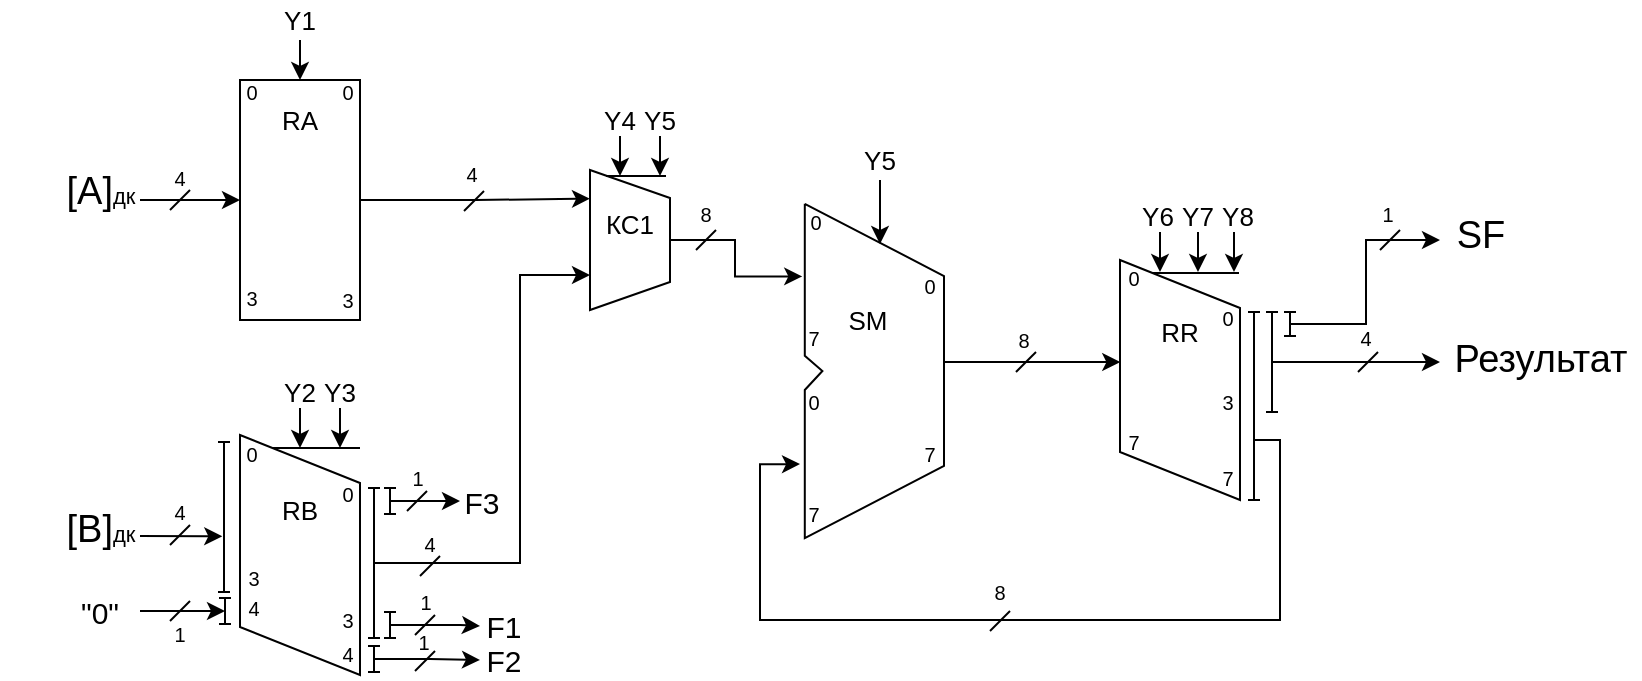 <mxfile version="12.3.2" type="device" pages="1"><diagram id="UDKq7_Os_IAYumSqIr6m" name="Page-1"><mxGraphModel dx="1277" dy="299" grid="1" gridSize="10" guides="1" tooltips="1" connect="1" arrows="1" fold="1" page="1" pageScale="1" pageWidth="827" pageHeight="1169" math="0" shadow="0"><root><mxCell id="0"/><mxCell id="1" parent="0"/><mxCell id="Xvsq2ifQtPPrCGwNNeNJ-25" style="edgeStyle=orthogonalEdgeStyle;rounded=0;orthogonalLoop=1;jettySize=auto;html=1;exitX=0.5;exitY=0;exitDx=0;exitDy=0;entryX=0.204;entryY=0.971;entryDx=0;entryDy=0;entryPerimeter=0;" edge="1" parent="1"><mxGeometry relative="1" as="geometry"><mxPoint x="160" y="260" as="sourcePoint"/><mxPoint x="275" y="259.333" as="targetPoint"/><Array as="points"><mxPoint x="218" y="260"/><mxPoint x="218" y="259"/></Array></mxGeometry></mxCell><mxCell id="Xvsq2ifQtPPrCGwNNeNJ-16" style="edgeStyle=orthogonalEdgeStyle;rounded=0;orthogonalLoop=1;jettySize=auto;html=1;entryX=0.5;entryY=1;entryDx=0;entryDy=0;exitX=0.896;exitY=0.474;exitDx=0;exitDy=0;exitPerimeter=0;" edge="1" parent="1"><mxGeometry relative="1" as="geometry"><mxPoint x="451.571" y="341.048" as="sourcePoint"/><mxPoint x="540.143" y="341.048" as="targetPoint"/><Array as="points"><mxPoint x="453" y="341"/></Array></mxGeometry></mxCell><mxCell id="Xvsq2ifQtPPrCGwNNeNJ-5" value="" style="shape=stencil(pZLLDsIgEEW/hj1laLRLg/ofTYpCRGgo9fH38kgTsdFISFgwczlzCVwEbBL9yBHBk7Pmwu9ycALBHhEiteBWOr9DcEB458+EBexkLD9bM+shExZ57MOElbDIV3MLdo9kAmE8wc9UNbE6/qCV1G90hzOc4Dp+U8rnt992VXhb6t7QjKdtlT0tffx/vw6Y738JhQ+TVCpF75OO3CprsZsyGxsv);fillColor=none;" vertex="1" parent="1"><mxGeometry x="380" y="260" width="80" height="190" as="geometry"/></mxCell><mxCell id="Xvsq2ifQtPPrCGwNNeNJ-6" value="" style="shape=parallelogram;perimeter=parallelogramPerimeter;whiteSpace=wrap;html=1;fillColor=none;rotation=90;" vertex="1" parent="1"><mxGeometry x="70" y="407.5" width="120" height="60" as="geometry"/></mxCell><mxCell id="Xvsq2ifQtPPrCGwNNeNJ-7" value="" style="rounded=0;whiteSpace=wrap;html=1;fillColor=none;rotation=90;" vertex="1" parent="1"><mxGeometry x="70" y="230" width="120" height="60" as="geometry"/></mxCell><mxCell id="Xvsq2ifQtPPrCGwNNeNJ-15" style="edgeStyle=orthogonalEdgeStyle;rounded=0;orthogonalLoop=1;jettySize=auto;html=1;exitX=0.681;exitY=0.532;exitDx=0;exitDy=0;entryX=0;entryY=0.695;entryDx=0;entryDy=0;entryPerimeter=0;exitPerimeter=0;" edge="1" parent="1" source="Xvsq2ifQtPPrCGwNNeNJ-30" target="Xvsq2ifQtPPrCGwNNeNJ-5"><mxGeometry relative="1" as="geometry"><Array as="points"><mxPoint x="620" y="380"/><mxPoint x="620" y="470"/><mxPoint x="360" y="470"/><mxPoint x="360" y="392"/></Array></mxGeometry></mxCell><mxCell id="Xvsq2ifQtPPrCGwNNeNJ-8" value="" style="shape=parallelogram;perimeter=parallelogramPerimeter;whiteSpace=wrap;html=1;fillColor=none;rotation=90;" vertex="1" parent="1"><mxGeometry x="510" y="320" width="120" height="60" as="geometry"/></mxCell><mxCell id="Xvsq2ifQtPPrCGwNNeNJ-28" style="edgeStyle=orthogonalEdgeStyle;rounded=0;orthogonalLoop=1;jettySize=auto;html=1;exitX=0.5;exitY=0;exitDx=0;exitDy=0;entryX=0.014;entryY=0.201;entryDx=0;entryDy=0;entryPerimeter=0;" edge="1" parent="1" source="Xvsq2ifQtPPrCGwNNeNJ-9" target="Xvsq2ifQtPPrCGwNNeNJ-5"><mxGeometry relative="1" as="geometry"><mxPoint x="374.429" y="298.143" as="targetPoint"/><Array as="points"/></mxGeometry></mxCell><mxCell id="Xvsq2ifQtPPrCGwNNeNJ-9" value="" style="shape=trapezoid;perimeter=trapezoidPerimeter;whiteSpace=wrap;html=1;fillColor=none;rotation=90;" vertex="1" parent="1"><mxGeometry x="260" y="260" width="70" height="40" as="geometry"/></mxCell><mxCell id="Xvsq2ifQtPPrCGwNNeNJ-13" value="" style="endArrow=classic;html=1;entryX=0.5;entryY=1;entryDx=0;entryDy=0;" edge="1" parent="1" target="Xvsq2ifQtPPrCGwNNeNJ-7"><mxGeometry width="50" height="50" relative="1" as="geometry"><mxPoint x="50" y="260" as="sourcePoint"/><mxPoint x="150" y="520" as="targetPoint"/><Array as="points"/></mxGeometry></mxCell><mxCell id="Xvsq2ifQtPPrCGwNNeNJ-14" value="" style="endArrow=classic;html=1;entryX=0.629;entryY=0.81;entryDx=0;entryDy=0;entryPerimeter=0;" edge="1" parent="1"><mxGeometry width="50" height="50" relative="1" as="geometry"><mxPoint x="50" y="428" as="sourcePoint"/><mxPoint x="91.14" y="428.175" as="targetPoint"/><Array as="points"/></mxGeometry></mxCell><mxCell id="Xvsq2ifQtPPrCGwNNeNJ-23" style="edgeStyle=orthogonalEdgeStyle;rounded=0;orthogonalLoop=1;jettySize=auto;html=1;exitX=0.5;exitY=0.5;exitDx=0;exitDy=0;exitPerimeter=0;entryX=0.75;entryY=1;entryDx=0;entryDy=0;" edge="1" parent="1" source="Xvsq2ifQtPPrCGwNNeNJ-17" target="Xvsq2ifQtPPrCGwNNeNJ-9"><mxGeometry relative="1" as="geometry"><mxPoint x="230.0" y="441.519" as="targetPoint"/><Array as="points"><mxPoint x="240" y="442"/><mxPoint x="240" y="298"/></Array></mxGeometry></mxCell><mxCell id="Xvsq2ifQtPPrCGwNNeNJ-17" value="" style="shape=crossbar;whiteSpace=wrap;html=1;rounded=1;fillColor=none;rotation=90;" vertex="1" parent="1"><mxGeometry x="129.5" y="438.5" width="75" height="6" as="geometry"/></mxCell><mxCell id="Xvsq2ifQtPPrCGwNNeNJ-21" style="edgeStyle=orthogonalEdgeStyle;rounded=0;orthogonalLoop=1;jettySize=auto;html=1;exitX=0.5;exitY=0.5;exitDx=0;exitDy=0;exitPerimeter=0;" edge="1" parent="1" source="Xvsq2ifQtPPrCGwNNeNJ-18"><mxGeometry relative="1" as="geometry"><mxPoint x="220" y="490" as="targetPoint"/><Array as="points"><mxPoint x="195" y="490"/></Array></mxGeometry></mxCell><mxCell id="Xvsq2ifQtPPrCGwNNeNJ-18" value="" style="shape=crossbar;whiteSpace=wrap;html=1;rounded=1;fillColor=none;rotation=90;" vertex="1" parent="1"><mxGeometry x="160.5" y="486.5" width="13" height="6" as="geometry"/></mxCell><mxCell id="Xvsq2ifQtPPrCGwNNeNJ-22" style="edgeStyle=orthogonalEdgeStyle;rounded=0;orthogonalLoop=1;jettySize=auto;html=1;exitX=0.5;exitY=0.5;exitDx=0;exitDy=0;exitPerimeter=0;" edge="1" parent="1" source="Xvsq2ifQtPPrCGwNNeNJ-19"><mxGeometry relative="1" as="geometry"><mxPoint x="220" y="473" as="targetPoint"/><Array as="points"><mxPoint x="210" y="473"/><mxPoint x="210" y="473"/></Array></mxGeometry></mxCell><mxCell id="Xvsq2ifQtPPrCGwNNeNJ-19" value="" style="shape=crossbar;whiteSpace=wrap;html=1;rounded=1;fillColor=none;rotation=90;" vertex="1" parent="1"><mxGeometry x="168.5" y="469.5" width="13" height="6" as="geometry"/></mxCell><mxCell id="Xvsq2ifQtPPrCGwNNeNJ-24" style="edgeStyle=orthogonalEdgeStyle;rounded=0;orthogonalLoop=1;jettySize=auto;html=1;exitX=0.5;exitY=0.5;exitDx=0;exitDy=0;exitPerimeter=0;" edge="1" parent="1" source="Xvsq2ifQtPPrCGwNNeNJ-20"><mxGeometry relative="1" as="geometry"><mxPoint x="210" y="410.5" as="targetPoint"/></mxGeometry></mxCell><mxCell id="Xvsq2ifQtPPrCGwNNeNJ-20" value="" style="shape=crossbar;whiteSpace=wrap;html=1;rounded=1;fillColor=none;rotation=90;" vertex="1" parent="1"><mxGeometry x="168.5" y="407.5" width="13" height="6" as="geometry"/></mxCell><mxCell id="Xvsq2ifQtPPrCGwNNeNJ-30" value="" style="shape=crossbar;whiteSpace=wrap;html=1;rounded=1;fillColor=none;rotation=90;" vertex="1" parent="1"><mxGeometry x="560" y="360" width="94" height="6" as="geometry"/></mxCell><mxCell id="Xvsq2ifQtPPrCGwNNeNJ-33" style="edgeStyle=orthogonalEdgeStyle;rounded=0;orthogonalLoop=1;jettySize=auto;html=1;exitX=0.5;exitY=0.5;exitDx=0;exitDy=0;exitPerimeter=0;" edge="1" parent="1" source="Xvsq2ifQtPPrCGwNNeNJ-31"><mxGeometry relative="1" as="geometry"><mxPoint x="700" y="341" as="targetPoint"/></mxGeometry></mxCell><mxCell id="Xvsq2ifQtPPrCGwNNeNJ-31" value="" style="shape=crossbar;whiteSpace=wrap;html=1;rounded=1;fillColor=none;rotation=90;" vertex="1" parent="1"><mxGeometry x="591" y="338" width="50" height="6" as="geometry"/></mxCell><mxCell id="Xvsq2ifQtPPrCGwNNeNJ-34" style="edgeStyle=orthogonalEdgeStyle;rounded=0;orthogonalLoop=1;jettySize=auto;html=1;exitX=0.5;exitY=0.5;exitDx=0;exitDy=0;exitPerimeter=0;" edge="1" parent="1" source="Xvsq2ifQtPPrCGwNNeNJ-32"><mxGeometry relative="1" as="geometry"><mxPoint x="700" y="280" as="targetPoint"/><Array as="points"><mxPoint x="663" y="322"/><mxPoint x="663" y="280"/><mxPoint x="700" y="280"/></Array></mxGeometry></mxCell><mxCell id="Xvsq2ifQtPPrCGwNNeNJ-32" value="" style="shape=crossbar;whiteSpace=wrap;html=1;rounded=1;fillColor=none;rotation=90;" vertex="1" parent="1"><mxGeometry x="619" y="319" width="12" height="6" as="geometry"/></mxCell><mxCell id="Xvsq2ifQtPPrCGwNNeNJ-35" value="" style="endArrow=none;html=1;" edge="1" parent="1"><mxGeometry width="50" height="50" relative="1" as="geometry"><mxPoint x="116.5" y="384" as="sourcePoint"/><mxPoint x="160" y="384" as="targetPoint"/></mxGeometry></mxCell><mxCell id="Xvsq2ifQtPPrCGwNNeNJ-36" value="" style="endArrow=none;html=1;" edge="1" parent="1"><mxGeometry width="50" height="50" relative="1" as="geometry"><mxPoint x="283" y="248" as="sourcePoint"/><mxPoint x="313" y="248" as="targetPoint"/></mxGeometry></mxCell><mxCell id="Xvsq2ifQtPPrCGwNNeNJ-37" value="" style="endArrow=none;html=1;" edge="1" parent="1"><mxGeometry width="50" height="50" relative="1" as="geometry"><mxPoint x="556" y="296.5" as="sourcePoint"/><mxPoint x="599.5" y="296.5" as="targetPoint"/></mxGeometry></mxCell><mxCell id="Xvsq2ifQtPPrCGwNNeNJ-39" value="" style="endArrow=classic;html=1;entryX=0;entryY=0.5;entryDx=0;entryDy=0;" edge="1" parent="1" target="Xvsq2ifQtPPrCGwNNeNJ-7"><mxGeometry width="50" height="50" relative="1" as="geometry"><mxPoint x="130" y="180" as="sourcePoint"/><mxPoint x="160" y="130" as="targetPoint"/></mxGeometry></mxCell><mxCell id="Xvsq2ifQtPPrCGwNNeNJ-40" value="" style="endArrow=classic;html=1;entryX=0;entryY=0.5;entryDx=0;entryDy=0;" edge="1" parent="1"><mxGeometry width="50" height="50" relative="1" as="geometry"><mxPoint x="290" y="228" as="sourcePoint"/><mxPoint x="290" y="248" as="targetPoint"/></mxGeometry></mxCell><mxCell id="Xvsq2ifQtPPrCGwNNeNJ-41" value="" style="endArrow=classic;html=1;entryX=0;entryY=0.5;entryDx=0;entryDy=0;" edge="1" parent="1"><mxGeometry width="50" height="50" relative="1" as="geometry"><mxPoint x="310" y="228" as="sourcePoint"/><mxPoint x="310" y="248" as="targetPoint"/></mxGeometry></mxCell><mxCell id="Xvsq2ifQtPPrCGwNNeNJ-42" value="" style="endArrow=classic;html=1;entryX=0;entryY=0.5;entryDx=0;entryDy=0;" edge="1" parent="1"><mxGeometry width="50" height="50" relative="1" as="geometry"><mxPoint x="420" y="250" as="sourcePoint"/><mxPoint x="420" y="282" as="targetPoint"/></mxGeometry></mxCell><mxCell id="Xvsq2ifQtPPrCGwNNeNJ-43" value="" style="endArrow=classic;html=1;entryX=0;entryY=0.5;entryDx=0;entryDy=0;" edge="1" parent="1"><mxGeometry width="50" height="50" relative="1" as="geometry"><mxPoint x="579" y="276" as="sourcePoint"/><mxPoint x="579" y="296" as="targetPoint"/></mxGeometry></mxCell><mxCell id="Xvsq2ifQtPPrCGwNNeNJ-44" value="" style="endArrow=classic;html=1;entryX=0;entryY=0.5;entryDx=0;entryDy=0;" edge="1" parent="1"><mxGeometry width="50" height="50" relative="1" as="geometry"><mxPoint x="597" y="276" as="sourcePoint"/><mxPoint x="597" y="296" as="targetPoint"/></mxGeometry></mxCell><mxCell id="Xvsq2ifQtPPrCGwNNeNJ-45" value="" style="endArrow=classic;html=1;entryX=0;entryY=0.5;entryDx=0;entryDy=0;" edge="1" parent="1"><mxGeometry width="50" height="50" relative="1" as="geometry"><mxPoint x="560" y="276" as="sourcePoint"/><mxPoint x="560" y="296" as="targetPoint"/></mxGeometry></mxCell><mxCell id="Xvsq2ifQtPPrCGwNNeNJ-48" value="" style="endArrow=classic;html=1;entryX=0;entryY=0.5;entryDx=0;entryDy=0;" edge="1" parent="1"><mxGeometry width="50" height="50" relative="1" as="geometry"><mxPoint x="130" y="364" as="sourcePoint"/><mxPoint x="130" y="384" as="targetPoint"/></mxGeometry></mxCell><mxCell id="Xvsq2ifQtPPrCGwNNeNJ-49" value="" style="endArrow=classic;html=1;entryX=0;entryY=0.5;entryDx=0;entryDy=0;" edge="1" parent="1"><mxGeometry width="50" height="50" relative="1" as="geometry"><mxPoint x="150" y="364" as="sourcePoint"/><mxPoint x="150" y="384" as="targetPoint"/></mxGeometry></mxCell><mxCell id="Xvsq2ifQtPPrCGwNNeNJ-50" value="" style="shape=crossbar;whiteSpace=wrap;html=1;rounded=1;fillColor=none;rotation=90;" vertex="1" parent="1"><mxGeometry x="86" y="462.5" width="13" height="6" as="geometry"/></mxCell><mxCell id="Xvsq2ifQtPPrCGwNNeNJ-51" value="" style="endArrow=classic;html=1;entryX=0.5;entryY=1;entryDx=0;entryDy=0;exitX=1;exitY=0.5;exitDx=0;exitDy=0;" edge="1" parent="1" source="Xvsq2ifQtPPrCGwNNeNJ-54"><mxGeometry width="50" height="50" relative="1" as="geometry"><mxPoint x="50" y="466" as="sourcePoint"/><mxPoint x="92.5" y="465.5" as="targetPoint"/><Array as="points"/></mxGeometry></mxCell><mxCell id="Xvsq2ifQtPPrCGwNNeNJ-52" value="[A]&lt;span style=&quot;font-size: 11px&quot;&gt;дк&lt;/span&gt;" style="text;strokeColor=none;fillColor=none;html=1;fontSize=19;fontStyle=0;verticalAlign=middle;align=center;" vertex="1" parent="1"><mxGeometry x="-20" y="236" width="100" height="40" as="geometry"/></mxCell><mxCell id="Xvsq2ifQtPPrCGwNNeNJ-53" value="[B]&lt;span style=&quot;font-size: 11px&quot;&gt;дк&lt;/span&gt;" style="text;strokeColor=none;fillColor=none;html=1;fontSize=19;fontStyle=0;verticalAlign=middle;align=center;" vertex="1" parent="1"><mxGeometry x="-20" y="404.5" width="100" height="40" as="geometry"/></mxCell><mxCell id="Xvsq2ifQtPPrCGwNNeNJ-54" value="&quot;0&quot;" style="text;html=1;strokeColor=none;fillColor=none;align=center;verticalAlign=middle;whiteSpace=wrap;rounded=0;fontSize=15;" vertex="1" parent="1"><mxGeometry x="10" y="455.5" width="40" height="20" as="geometry"/></mxCell><mxCell id="Xvsq2ifQtPPrCGwNNeNJ-55" value="F1" style="text;html=1;strokeColor=none;fillColor=none;align=center;verticalAlign=middle;whiteSpace=wrap;rounded=0;fontSize=15;" vertex="1" parent="1"><mxGeometry x="212" y="462.5" width="40" height="20" as="geometry"/></mxCell><mxCell id="Xvsq2ifQtPPrCGwNNeNJ-56" value="F2" style="text;html=1;strokeColor=none;fillColor=none;align=center;verticalAlign=middle;whiteSpace=wrap;rounded=0;fontSize=15;" vertex="1" parent="1"><mxGeometry x="212" y="479.5" width="40" height="20" as="geometry"/></mxCell><mxCell id="Xvsq2ifQtPPrCGwNNeNJ-57" value="F3" style="text;html=1;strokeColor=none;fillColor=none;align=center;verticalAlign=middle;whiteSpace=wrap;rounded=0;fontSize=15;" vertex="1" parent="1"><mxGeometry x="201" y="400.5" width="40" height="20" as="geometry"/></mxCell><mxCell id="Xvsq2ifQtPPrCGwNNeNJ-58" value="Y1" style="text;html=1;strokeColor=none;fillColor=none;align=center;verticalAlign=middle;whiteSpace=wrap;rounded=0;fontSize=13;" vertex="1" parent="1"><mxGeometry x="110" y="160" width="40" height="20" as="geometry"/></mxCell><mxCell id="Xvsq2ifQtPPrCGwNNeNJ-59" value="Y2" style="text;html=1;strokeColor=none;fillColor=none;align=center;verticalAlign=middle;whiteSpace=wrap;rounded=0;fontSize=13;" vertex="1" parent="1"><mxGeometry x="109.5" y="346" width="40" height="20" as="geometry"/></mxCell><mxCell id="Xvsq2ifQtPPrCGwNNeNJ-60" value="Y3" style="text;html=1;strokeColor=none;fillColor=none;align=center;verticalAlign=middle;whiteSpace=wrap;rounded=0;fontSize=13;" vertex="1" parent="1"><mxGeometry x="130" y="346" width="40" height="20" as="geometry"/></mxCell><mxCell id="Xvsq2ifQtPPrCGwNNeNJ-61" value="Y4" style="text;html=1;strokeColor=none;fillColor=none;align=center;verticalAlign=middle;whiteSpace=wrap;rounded=0;fontSize=13;" vertex="1" parent="1"><mxGeometry x="270" y="210" width="40" height="20" as="geometry"/></mxCell><mxCell id="Xvsq2ifQtPPrCGwNNeNJ-62" value="Y5" style="text;html=1;strokeColor=none;fillColor=none;align=center;verticalAlign=middle;whiteSpace=wrap;rounded=0;fontSize=13;" vertex="1" parent="1"><mxGeometry x="290" y="210" width="40" height="20" as="geometry"/></mxCell><mxCell id="Xvsq2ifQtPPrCGwNNeNJ-63" value="Y5" style="text;html=1;strokeColor=none;fillColor=none;align=center;verticalAlign=middle;whiteSpace=wrap;rounded=0;fontSize=13;" vertex="1" parent="1"><mxGeometry x="400" y="230" width="40" height="20" as="geometry"/></mxCell><mxCell id="Xvsq2ifQtPPrCGwNNeNJ-64" value="Y6" style="text;html=1;strokeColor=none;fillColor=none;align=center;verticalAlign=middle;whiteSpace=wrap;rounded=0;fontSize=13;" vertex="1" parent="1"><mxGeometry x="539" y="258" width="40" height="20" as="geometry"/></mxCell><mxCell id="Xvsq2ifQtPPrCGwNNeNJ-65" value="Y7" style="text;html=1;strokeColor=none;fillColor=none;align=center;verticalAlign=middle;whiteSpace=wrap;rounded=0;fontSize=13;" vertex="1" parent="1"><mxGeometry x="559" y="258" width="40" height="20" as="geometry"/></mxCell><mxCell id="Xvsq2ifQtPPrCGwNNeNJ-66" value="Y8" style="text;html=1;strokeColor=none;fillColor=none;align=center;verticalAlign=middle;whiteSpace=wrap;rounded=0;fontSize=13;" vertex="1" parent="1"><mxGeometry x="579" y="258" width="40" height="20" as="geometry"/></mxCell><mxCell id="Xvsq2ifQtPPrCGwNNeNJ-67" value="" style="endArrow=none;html=1;fontSize=13;" edge="1" parent="1"><mxGeometry width="50" height="50" relative="1" as="geometry"><mxPoint x="475" y="475.5" as="sourcePoint"/><mxPoint x="485" y="465.5" as="targetPoint"/></mxGeometry></mxCell><mxCell id="Xvsq2ifQtPPrCGwNNeNJ-68" value="" style="endArrow=none;html=1;fontSize=13;" edge="1" parent="1"><mxGeometry width="50" height="50" relative="1" as="geometry"><mxPoint x="488" y="346" as="sourcePoint"/><mxPoint x="498" y="336" as="targetPoint"/></mxGeometry></mxCell><mxCell id="Xvsq2ifQtPPrCGwNNeNJ-69" value="" style="endArrow=none;html=1;fontSize=13;" edge="1" parent="1"><mxGeometry width="50" height="50" relative="1" as="geometry"><mxPoint x="190" y="448" as="sourcePoint"/><mxPoint x="200" y="438" as="targetPoint"/></mxGeometry></mxCell><mxCell id="Xvsq2ifQtPPrCGwNNeNJ-70" value="" style="endArrow=none;html=1;fontSize=13;" edge="1" parent="1"><mxGeometry width="50" height="50" relative="1" as="geometry"><mxPoint x="183.5" y="415.5" as="sourcePoint"/><mxPoint x="193.5" y="405.5" as="targetPoint"/></mxGeometry></mxCell><mxCell id="Xvsq2ifQtPPrCGwNNeNJ-71" value="" style="endArrow=none;html=1;fontSize=13;" edge="1" parent="1"><mxGeometry width="50" height="50" relative="1" as="geometry"><mxPoint x="187.5" y="477.5" as="sourcePoint"/><mxPoint x="197.5" y="467.5" as="targetPoint"/></mxGeometry></mxCell><mxCell id="Xvsq2ifQtPPrCGwNNeNJ-72" value="" style="endArrow=none;html=1;fontSize=13;" edge="1" parent="1"><mxGeometry width="50" height="50" relative="1" as="geometry"><mxPoint x="187.5" y="495.5" as="sourcePoint"/><mxPoint x="197.5" y="485.5" as="targetPoint"/></mxGeometry></mxCell><mxCell id="Xvsq2ifQtPPrCGwNNeNJ-73" value="" style="endArrow=none;html=1;fontSize=13;" edge="1" parent="1"><mxGeometry width="50" height="50" relative="1" as="geometry"><mxPoint x="212" y="265.5" as="sourcePoint"/><mxPoint x="222" y="255.5" as="targetPoint"/></mxGeometry></mxCell><mxCell id="Xvsq2ifQtPPrCGwNNeNJ-75" value="" style="endArrow=none;html=1;fontSize=13;" edge="1" parent="1"><mxGeometry width="50" height="50" relative="1" as="geometry"><mxPoint x="328" y="285" as="sourcePoint"/><mxPoint x="338" y="275" as="targetPoint"/></mxGeometry></mxCell><mxCell id="Xvsq2ifQtPPrCGwNNeNJ-76" value="" style="endArrow=none;html=1;fontSize=13;" edge="1" parent="1"><mxGeometry width="50" height="50" relative="1" as="geometry"><mxPoint x="670" y="285" as="sourcePoint"/><mxPoint x="680" y="275" as="targetPoint"/></mxGeometry></mxCell><mxCell id="Xvsq2ifQtPPrCGwNNeNJ-77" value="" style="endArrow=none;html=1;fontSize=13;" edge="1" parent="1"><mxGeometry width="50" height="50" relative="1" as="geometry"><mxPoint x="659" y="346" as="sourcePoint"/><mxPoint x="669" y="336" as="targetPoint"/></mxGeometry></mxCell><mxCell id="Xvsq2ifQtPPrCGwNNeNJ-78" value="" style="endArrow=none;html=1;fontSize=13;" edge="1" parent="1"><mxGeometry width="50" height="50" relative="1" as="geometry"><mxPoint x="65" y="432.5" as="sourcePoint"/><mxPoint x="75" y="422.5" as="targetPoint"/></mxGeometry></mxCell><mxCell id="Xvsq2ifQtPPrCGwNNeNJ-79" value="" style="endArrow=none;html=1;fontSize=13;" edge="1" parent="1"><mxGeometry width="50" height="50" relative="1" as="geometry"><mxPoint x="65" y="470.5" as="sourcePoint"/><mxPoint x="75" y="460.5" as="targetPoint"/></mxGeometry></mxCell><mxCell id="Xvsq2ifQtPPrCGwNNeNJ-80" value="" style="endArrow=none;html=1;fontSize=13;" edge="1" parent="1"><mxGeometry width="50" height="50" relative="1" as="geometry"><mxPoint x="65" y="265" as="sourcePoint"/><mxPoint x="75" y="255" as="targetPoint"/></mxGeometry></mxCell><mxCell id="Xvsq2ifQtPPrCGwNNeNJ-82" value="Результат" style="text;strokeColor=none;fillColor=none;html=1;fontSize=19;fontStyle=0;verticalAlign=middle;align=center;" vertex="1" parent="1"><mxGeometry x="700" y="320" width="100" height="40" as="geometry"/></mxCell><mxCell id="Xvsq2ifQtPPrCGwNNeNJ-83" value="SF" style="text;strokeColor=none;fillColor=none;html=1;fontSize=19;fontStyle=0;verticalAlign=middle;align=center;" vertex="1" parent="1"><mxGeometry x="670" y="258" width="100" height="40" as="geometry"/></mxCell><mxCell id="Xvsq2ifQtPPrCGwNNeNJ-84" value="RB" style="text;html=1;strokeColor=none;fillColor=none;align=center;verticalAlign=middle;whiteSpace=wrap;rounded=0;fontSize=13;" vertex="1" parent="1"><mxGeometry x="110" y="404.5" width="40" height="20" as="geometry"/></mxCell><mxCell id="Xvsq2ifQtPPrCGwNNeNJ-85" value="RA" style="text;html=1;strokeColor=none;fillColor=none;align=center;verticalAlign=middle;whiteSpace=wrap;rounded=0;fontSize=13;" vertex="1" parent="1"><mxGeometry x="109.5" y="210" width="40" height="20" as="geometry"/></mxCell><mxCell id="Xvsq2ifQtPPrCGwNNeNJ-86" value="КС1" style="text;html=1;strokeColor=none;fillColor=none;align=center;verticalAlign=middle;whiteSpace=wrap;rounded=0;fontSize=13;" vertex="1" parent="1"><mxGeometry x="275" y="262" width="40" height="20" as="geometry"/></mxCell><mxCell id="Xvsq2ifQtPPrCGwNNeNJ-87" value="SM" style="text;html=1;strokeColor=none;fillColor=none;align=center;verticalAlign=middle;whiteSpace=wrap;rounded=0;fontSize=13;" vertex="1" parent="1"><mxGeometry x="393.5" y="310" width="40" height="20" as="geometry"/></mxCell><mxCell id="Xvsq2ifQtPPrCGwNNeNJ-88" value="RR" style="text;html=1;strokeColor=none;fillColor=none;align=center;verticalAlign=middle;whiteSpace=wrap;rounded=0;fontSize=13;" vertex="1" parent="1"><mxGeometry x="550" y="316" width="40" height="20" as="geometry"/></mxCell><mxCell id="Xvsq2ifQtPPrCGwNNeNJ-89" value="&lt;font style=&quot;font-size: 10px&quot;&gt;0&lt;/font&gt;" style="text;html=1;strokeColor=none;fillColor=none;align=center;verticalAlign=middle;whiteSpace=wrap;rounded=0;fontSize=13;" vertex="1" parent="1"><mxGeometry x="86" y="195" width="40" height="20" as="geometry"/></mxCell><mxCell id="Xvsq2ifQtPPrCGwNNeNJ-90" value="&lt;font style=&quot;font-size: 10px&quot;&gt;3&lt;/font&gt;" style="text;html=1;strokeColor=none;fillColor=none;align=center;verticalAlign=middle;whiteSpace=wrap;rounded=0;fontSize=13;" vertex="1" parent="1"><mxGeometry x="86" y="298" width="40" height="20" as="geometry"/></mxCell><mxCell id="Xvsq2ifQtPPrCGwNNeNJ-91" value="&lt;font style=&quot;font-size: 10px&quot;&gt;3&lt;/font&gt;" style="text;html=1;strokeColor=none;fillColor=none;align=center;verticalAlign=middle;whiteSpace=wrap;rounded=0;fontSize=13;" vertex="1" parent="1"><mxGeometry x="134" y="299" width="40" height="20" as="geometry"/></mxCell><mxCell id="Xvsq2ifQtPPrCGwNNeNJ-92" value="&lt;font style=&quot;font-size: 10px&quot;&gt;0&lt;/font&gt;" style="text;html=1;strokeColor=none;fillColor=none;align=center;verticalAlign=middle;whiteSpace=wrap;rounded=0;fontSize=13;" vertex="1" parent="1"><mxGeometry x="133.5" y="195" width="40" height="20" as="geometry"/></mxCell><mxCell id="Xvsq2ifQtPPrCGwNNeNJ-93" value="&lt;font style=&quot;font-size: 10px&quot;&gt;0&lt;/font&gt;" style="text;html=1;strokeColor=none;fillColor=none;align=center;verticalAlign=middle;whiteSpace=wrap;rounded=0;fontSize=13;" vertex="1" parent="1"><mxGeometry x="86" y="375.5" width="40" height="20" as="geometry"/></mxCell><mxCell id="Xvsq2ifQtPPrCGwNNeNJ-94" value="&lt;font style=&quot;font-size: 10px&quot;&gt;0&lt;/font&gt;" style="text;html=1;strokeColor=none;fillColor=none;align=center;verticalAlign=middle;whiteSpace=wrap;rounded=0;fontSize=13;" vertex="1" parent="1"><mxGeometry x="133.5" y="395.5" width="40" height="20" as="geometry"/></mxCell><mxCell id="Xvsq2ifQtPPrCGwNNeNJ-95" value="&lt;font style=&quot;font-size: 10px&quot;&gt;3&lt;/font&gt;" style="text;html=1;strokeColor=none;fillColor=none;align=center;verticalAlign=middle;whiteSpace=wrap;rounded=0;fontSize=13;" vertex="1" parent="1"><mxGeometry x="87" y="438" width="40" height="20" as="geometry"/></mxCell><mxCell id="Xvsq2ifQtPPrCGwNNeNJ-96" value="&lt;font style=&quot;font-size: 10px&quot;&gt;4&lt;/font&gt;" style="text;html=1;strokeColor=none;fillColor=none;align=center;verticalAlign=middle;whiteSpace=wrap;rounded=0;fontSize=13;" vertex="1" parent="1"><mxGeometry x="87" y="452.5" width="40" height="20" as="geometry"/></mxCell><mxCell id="Xvsq2ifQtPPrCGwNNeNJ-97" value="" style="shape=crossbar;whiteSpace=wrap;html=1;rounded=1;fillColor=none;rotation=90;" vertex="1" parent="1"><mxGeometry x="54.5" y="415.5" width="75" height="6" as="geometry"/></mxCell><mxCell id="Xvsq2ifQtPPrCGwNNeNJ-98" value="&lt;font style=&quot;font-size: 10px&quot;&gt;3&lt;/font&gt;" style="text;html=1;strokeColor=none;fillColor=none;align=center;verticalAlign=middle;whiteSpace=wrap;rounded=0;fontSize=13;" vertex="1" parent="1"><mxGeometry x="133.5" y="458.5" width="40" height="20" as="geometry"/></mxCell><mxCell id="Xvsq2ifQtPPrCGwNNeNJ-99" value="&lt;font style=&quot;font-size: 10px&quot;&gt;4&lt;/font&gt;" style="text;html=1;strokeColor=none;fillColor=none;align=center;verticalAlign=middle;whiteSpace=wrap;rounded=0;fontSize=13;" vertex="1" parent="1"><mxGeometry x="133.5" y="475.5" width="40" height="20" as="geometry"/></mxCell><mxCell id="Xvsq2ifQtPPrCGwNNeNJ-100" value="&lt;font style=&quot;font-size: 10px&quot;&gt;0&lt;/font&gt;" style="text;html=1;strokeColor=none;fillColor=none;align=center;verticalAlign=middle;whiteSpace=wrap;rounded=0;fontSize=13;" vertex="1" parent="1"><mxGeometry x="368" y="260" width="40" height="20" as="geometry"/></mxCell><mxCell id="Xvsq2ifQtPPrCGwNNeNJ-103" value="&lt;font style=&quot;font-size: 10px&quot;&gt;7&lt;/font&gt;" style="text;html=1;strokeColor=none;fillColor=none;align=center;verticalAlign=middle;whiteSpace=wrap;rounded=0;fontSize=13;" vertex="1" parent="1"><mxGeometry x="367" y="318" width="40" height="20" as="geometry"/></mxCell><mxCell id="Xvsq2ifQtPPrCGwNNeNJ-104" value="&lt;font style=&quot;font-size: 10px&quot;&gt;0&lt;/font&gt;" style="text;html=1;strokeColor=none;fillColor=none;align=center;verticalAlign=middle;whiteSpace=wrap;rounded=0;fontSize=13;" vertex="1" parent="1"><mxGeometry x="367" y="350" width="40" height="20" as="geometry"/></mxCell><mxCell id="Xvsq2ifQtPPrCGwNNeNJ-105" value="&lt;font style=&quot;font-size: 10px&quot;&gt;7&lt;/font&gt;" style="text;html=1;strokeColor=none;fillColor=none;align=center;verticalAlign=middle;whiteSpace=wrap;rounded=0;fontSize=13;" vertex="1" parent="1"><mxGeometry x="367" y="405.5" width="40" height="20" as="geometry"/></mxCell><mxCell id="Xvsq2ifQtPPrCGwNNeNJ-106" value="&lt;font style=&quot;font-size: 10px&quot;&gt;0&lt;/font&gt;" style="text;html=1;strokeColor=none;fillColor=none;align=center;verticalAlign=middle;whiteSpace=wrap;rounded=0;fontSize=13;" vertex="1" parent="1"><mxGeometry x="425" y="292" width="40" height="20" as="geometry"/></mxCell><mxCell id="Xvsq2ifQtPPrCGwNNeNJ-107" value="&lt;font style=&quot;font-size: 10px&quot;&gt;7&lt;/font&gt;" style="text;html=1;strokeColor=none;fillColor=none;align=center;verticalAlign=middle;whiteSpace=wrap;rounded=0;fontSize=13;" vertex="1" parent="1"><mxGeometry x="425" y="375.5" width="40" height="20" as="geometry"/></mxCell><mxCell id="Xvsq2ifQtPPrCGwNNeNJ-108" value="&lt;font style=&quot;font-size: 10px&quot;&gt;0&lt;/font&gt;" style="text;html=1;strokeColor=none;fillColor=none;align=center;verticalAlign=middle;whiteSpace=wrap;rounded=0;fontSize=13;" vertex="1" parent="1"><mxGeometry x="527" y="288" width="40" height="20" as="geometry"/></mxCell><mxCell id="Xvsq2ifQtPPrCGwNNeNJ-109" value="&lt;font style=&quot;font-size: 10px&quot;&gt;7&lt;/font&gt;" style="text;html=1;strokeColor=none;fillColor=none;align=center;verticalAlign=middle;whiteSpace=wrap;rounded=0;fontSize=13;" vertex="1" parent="1"><mxGeometry x="527" y="369.5" width="40" height="20" as="geometry"/></mxCell><mxCell id="Xvsq2ifQtPPrCGwNNeNJ-110" value="&lt;font style=&quot;font-size: 10px&quot;&gt;0&lt;/font&gt;" style="text;html=1;strokeColor=none;fillColor=none;align=center;verticalAlign=middle;whiteSpace=wrap;rounded=0;fontSize=13;" vertex="1" parent="1"><mxGeometry x="574" y="308" width="40" height="20" as="geometry"/></mxCell><mxCell id="Xvsq2ifQtPPrCGwNNeNJ-111" value="&lt;font style=&quot;font-size: 10px&quot;&gt;3&lt;/font&gt;" style="text;html=1;strokeColor=none;fillColor=none;align=center;verticalAlign=middle;whiteSpace=wrap;rounded=0;fontSize=13;" vertex="1" parent="1"><mxGeometry x="574" y="350" width="40" height="20" as="geometry"/></mxCell><mxCell id="Xvsq2ifQtPPrCGwNNeNJ-112" value="&lt;font style=&quot;font-size: 10px&quot;&gt;7&lt;/font&gt;" style="text;html=1;strokeColor=none;fillColor=none;align=center;verticalAlign=middle;whiteSpace=wrap;rounded=0;fontSize=13;" vertex="1" parent="1"><mxGeometry x="574" y="387.5" width="40" height="20" as="geometry"/></mxCell><mxCell id="Xvsq2ifQtPPrCGwNNeNJ-113" value="&lt;font style=&quot;font-size: 10px&quot;&gt;4&lt;/font&gt;" style="text;html=1;strokeColor=none;fillColor=none;align=center;verticalAlign=middle;whiteSpace=wrap;rounded=0;fontSize=13;" vertex="1" parent="1"><mxGeometry x="643" y="318" width="40" height="20" as="geometry"/></mxCell><mxCell id="Xvsq2ifQtPPrCGwNNeNJ-114" value="&lt;font style=&quot;font-size: 10px&quot;&gt;1&lt;/font&gt;" style="text;html=1;strokeColor=none;fillColor=none;align=center;verticalAlign=middle;whiteSpace=wrap;rounded=0;fontSize=13;" vertex="1" parent="1"><mxGeometry x="654" y="256" width="40" height="20" as="geometry"/></mxCell><mxCell id="Xvsq2ifQtPPrCGwNNeNJ-115" value="&lt;font style=&quot;font-size: 10px&quot;&gt;8&lt;/font&gt;" style="text;html=1;strokeColor=none;fillColor=none;align=center;verticalAlign=middle;whiteSpace=wrap;rounded=0;fontSize=13;" vertex="1" parent="1"><mxGeometry x="471.5" y="319" width="40" height="20" as="geometry"/></mxCell><mxCell id="Xvsq2ifQtPPrCGwNNeNJ-116" value="&lt;font style=&quot;font-size: 10px&quot;&gt;8&lt;/font&gt;" style="text;html=1;strokeColor=none;fillColor=none;align=center;verticalAlign=middle;whiteSpace=wrap;rounded=0;fontSize=13;" vertex="1" parent="1"><mxGeometry x="460" y="444.5" width="40" height="20" as="geometry"/></mxCell><mxCell id="Xvsq2ifQtPPrCGwNNeNJ-117" value="&lt;font style=&quot;font-size: 10px&quot;&gt;8&lt;/font&gt;" style="text;html=1;strokeColor=none;fillColor=none;align=center;verticalAlign=middle;whiteSpace=wrap;rounded=0;fontSize=13;" vertex="1" parent="1"><mxGeometry x="313" y="256" width="40" height="20" as="geometry"/></mxCell><mxCell id="Xvsq2ifQtPPrCGwNNeNJ-120" value="&lt;font style=&quot;font-size: 10px&quot;&gt;4&lt;/font&gt;" style="text;html=1;strokeColor=none;fillColor=none;align=center;verticalAlign=middle;whiteSpace=wrap;rounded=0;fontSize=13;" vertex="1" parent="1"><mxGeometry x="196" y="236" width="40" height="20" as="geometry"/></mxCell><mxCell id="Xvsq2ifQtPPrCGwNNeNJ-121" value="&lt;font style=&quot;font-size: 10px&quot;&gt;4&lt;/font&gt;" style="text;html=1;strokeColor=none;fillColor=none;align=center;verticalAlign=middle;whiteSpace=wrap;rounded=0;fontSize=13;" vertex="1" parent="1"><mxGeometry x="175" y="420.5" width="40" height="20" as="geometry"/></mxCell><mxCell id="Xvsq2ifQtPPrCGwNNeNJ-122" value="&lt;font style=&quot;font-size: 10px&quot;&gt;1&lt;/font&gt;" style="text;html=1;strokeColor=none;fillColor=none;align=center;verticalAlign=middle;whiteSpace=wrap;rounded=0;fontSize=13;" vertex="1" parent="1"><mxGeometry x="168.5" y="387.5" width="40" height="20" as="geometry"/></mxCell><mxCell id="Xvsq2ifQtPPrCGwNNeNJ-123" value="&lt;font style=&quot;font-size: 10px&quot;&gt;1&lt;/font&gt;" style="text;html=1;strokeColor=none;fillColor=none;align=center;verticalAlign=middle;whiteSpace=wrap;rounded=0;fontSize=13;" vertex="1" parent="1"><mxGeometry x="173" y="450" width="40" height="20" as="geometry"/></mxCell><mxCell id="Xvsq2ifQtPPrCGwNNeNJ-124" value="&lt;font style=&quot;font-size: 10px&quot;&gt;1&lt;/font&gt;" style="text;html=1;strokeColor=none;fillColor=none;align=center;verticalAlign=middle;whiteSpace=wrap;rounded=0;fontSize=13;" vertex="1" parent="1"><mxGeometry x="172" y="469.5" width="40" height="20" as="geometry"/></mxCell><mxCell id="Xvsq2ifQtPPrCGwNNeNJ-125" value="&lt;font style=&quot;font-size: 10px&quot;&gt;1&lt;/font&gt;" style="text;html=1;strokeColor=none;fillColor=none;align=center;verticalAlign=middle;whiteSpace=wrap;rounded=0;fontSize=13;" vertex="1" parent="1"><mxGeometry x="50" y="465.5" width="40" height="20" as="geometry"/></mxCell><mxCell id="Xvsq2ifQtPPrCGwNNeNJ-126" value="&lt;font style=&quot;font-size: 10px&quot;&gt;4&lt;/font&gt;" style="text;html=1;strokeColor=none;fillColor=none;align=center;verticalAlign=middle;whiteSpace=wrap;rounded=0;fontSize=13;" vertex="1" parent="1"><mxGeometry x="50" y="404.5" width="40" height="20" as="geometry"/></mxCell><mxCell id="Xvsq2ifQtPPrCGwNNeNJ-127" value="&lt;font style=&quot;font-size: 10px&quot;&gt;4&lt;/font&gt;" style="text;html=1;strokeColor=none;fillColor=none;align=center;verticalAlign=middle;whiteSpace=wrap;rounded=0;fontSize=13;" vertex="1" parent="1"><mxGeometry x="50" y="238" width="40" height="20" as="geometry"/></mxCell></root></mxGraphModel></diagram></mxfile>